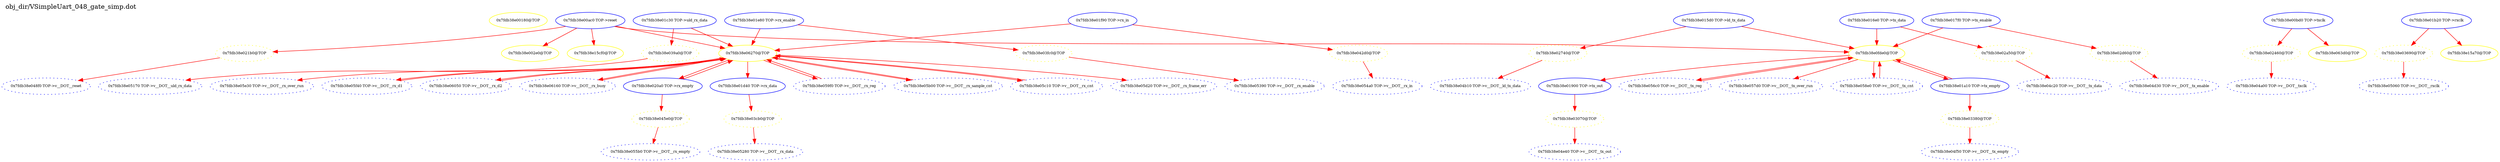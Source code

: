 digraph v3graph {
	graph	[label="obj_dir/VSimpleUart_048_gate_simp.dot",
		 labelloc=t, labeljust=l,
		 //size="7.5,10",
		 rankdir=TB];
	n0	[fontsize=8 label="0x7fdb38e00180@TOP", color=yellow];
	n1	[fontsize=8 label="0x7fdb38e021b0@TOP", color=yellow, style=dotted];
	n2	[fontsize=8 label="0x7fdb38e00ac0 TOP->reset", color=blue];
	n3	[fontsize=8 label="0x7fdb38e048f0 TOP->v__DOT__reset", color=blue, style=dotted];
	n4	[fontsize=8 label="0x7fdb38e02460@TOP", color=yellow, style=dotted];
	n5	[fontsize=8 label="0x7fdb38e00bd0 TOP->txclk", color=blue];
	n6	[fontsize=8 label="0x7fdb38e04a00 TOP->v__DOT__txclk", color=blue, style=dotted];
	n7	[fontsize=8 label="0x7fdb38e02740@TOP", color=yellow, style=dotted];
	n8	[fontsize=8 label="0x7fdb38e015d0 TOP->ld_tx_data", color=blue];
	n9	[fontsize=8 label="0x7fdb38e04b10 TOP->v__DOT__ld_tx_data", color=blue, style=dotted];
	n10	[fontsize=8 label="0x7fdb38e02a50@TOP", color=yellow, style=dotted];
	n11	[fontsize=8 label="0x7fdb38e016e0 TOP->tx_data", color=blue];
	n12	[fontsize=8 label="0x7fdb38e04c20 TOP->v__DOT__tx_data", color=blue, style=dotted];
	n13	[fontsize=8 label="0x7fdb38e02d60@TOP", color=yellow, style=dotted];
	n14	[fontsize=8 label="0x7fdb38e017f0 TOP->tx_enable", color=blue];
	n15	[fontsize=8 label="0x7fdb38e04d30 TOP->v__DOT__tx_enable", color=blue, style=dotted];
	n16	[fontsize=8 label="0x7fdb38e03070@TOP", color=yellow, style=dotted];
	n17	[fontsize=8 label="0x7fdb38e01900 TOP->tx_out", color=blue];
	n18	[fontsize=8 label="0x7fdb38e04e40 TOP->v__DOT__tx_out", color=blue, style=dotted];
	n19	[fontsize=8 label="0x7fdb38e03380@TOP", color=yellow, style=dotted];
	n20	[fontsize=8 label="0x7fdb38e01a10 TOP->tx_empty", color=blue];
	n21	[fontsize=8 label="0x7fdb38e04f50 TOP->v__DOT__tx_empty", color=blue, style=dotted];
	n22	[fontsize=8 label="0x7fdb38e03690@TOP", color=yellow, style=dotted];
	n23	[fontsize=8 label="0x7fdb38e01b20 TOP->rxclk", color=blue];
	n24	[fontsize=8 label="0x7fdb38e05060 TOP->v__DOT__rxclk", color=blue, style=dotted];
	n25	[fontsize=8 label="0x7fdb38e039a0@TOP", color=yellow, style=dotted];
	n26	[fontsize=8 label="0x7fdb38e01c30 TOP->uld_rx_data", color=blue];
	n27	[fontsize=8 label="0x7fdb38e05170 TOP->v__DOT__uld_rx_data", color=blue, style=dotted];
	n28	[fontsize=8 label="0x7fdb38e03cb0@TOP", color=yellow, style=dotted];
	n29	[fontsize=8 label="0x7fdb38e01d40 TOP->rx_data", color=blue];
	n30	[fontsize=8 label="0x7fdb38e05280 TOP->v__DOT__rx_data", color=blue, style=dotted];
	n31	[fontsize=8 label="0x7fdb38e03fc0@TOP", color=yellow, style=dotted];
	n32	[fontsize=8 label="0x7fdb38e01e80 TOP->rx_enable", color=blue];
	n33	[fontsize=8 label="0x7fdb38e05390 TOP->v__DOT__rx_enable", color=blue, style=dotted];
	n34	[fontsize=8 label="0x7fdb38e042d0@TOP", color=yellow, style=dotted];
	n35	[fontsize=8 label="0x7fdb38e01f90 TOP->rx_in", color=blue];
	n36	[fontsize=8 label="0x7fdb38e054a0 TOP->v__DOT__rx_in", color=blue, style=dotted];
	n37	[fontsize=8 label="0x7fdb38e045e0@TOP", color=yellow, style=dotted];
	n38	[fontsize=8 label="0x7fdb38e020a0 TOP->rx_empty", color=blue];
	n39	[fontsize=8 label="0x7fdb38e055b0 TOP->v__DOT__rx_empty", color=blue, style=dotted];
	n40	[fontsize=8 label="0x7fdb38e002e0@TOP", color=yellow];
	n41	[fontsize=8 label="0x7fdb38e15a70@TOP", color=yellow];
	n42	[fontsize=8 label="0x7fdb38e06270@TOP", color=yellow];
	n43	[fontsize=8 label="0x7fdb38e059f0 TOP->v__DOT__rx_reg", color=blue, style=dotted];
	n44	[fontsize=8 label="0x7fdb38e05b00 TOP->v__DOT__rx_sample_cnt", color=blue, style=dotted];
	n45	[fontsize=8 label="0x7fdb38e05c10 TOP->v__DOT__rx_cnt", color=blue, style=dotted];
	n46	[fontsize=8 label="0x7fdb38e05d20 TOP->v__DOT__rx_frame_err", color=blue, style=dotted];
	n47	[fontsize=8 label="0x7fdb38e05e30 TOP->v__DOT__rx_over_run", color=blue, style=dotted];
	n48	[fontsize=8 label="0x7fdb38e05f40 TOP->v__DOT__rx_d1", color=blue, style=dotted];
	n49	[fontsize=8 label="0x7fdb38e06050 TOP->v__DOT__rx_d2", color=blue, style=dotted];
	n50	[fontsize=8 label="0x7fdb38e06160 TOP->v__DOT__rx_busy", color=blue, style=dotted];
	n51	[fontsize=8 label="0x7fdb38e15cf0@TOP", color=yellow];
	n52	[fontsize=8 label="0x7fdb38e063d0@TOP", color=yellow];
	n53	[fontsize=8 label="0x7fdb38e0fde0@TOP", color=yellow];
	n54	[fontsize=8 label="0x7fdb38e056c0 TOP->v__DOT__tx_reg", color=blue, style=dotted];
	n55	[fontsize=8 label="0x7fdb38e057d0 TOP->v__DOT__tx_over_run", color=blue, style=dotted];
	n56	[fontsize=8 label="0x7fdb38e058e0 TOP->v__DOT__tx_cnt", color=blue, style=dotted];
	n1 -> n3 [fontsize=8 label="" weight=1 color=red];
	n2 -> n1 [fontsize=8 label="" weight=1 color=red];
	n2 -> n40 [fontsize=8 label="" weight=1 color=red];
	n2 -> n42 [fontsize=8 label="" weight=1 color=red];
	n2 -> n51 [fontsize=8 label="" weight=1 color=red];
	n2 -> n53 [fontsize=8 label="" weight=1 color=red];
	n4 -> n6 [fontsize=8 label="" weight=1 color=red];
	n5 -> n4 [fontsize=8 label="" weight=1 color=red];
	n5 -> n52 [fontsize=8 label="" weight=1 color=red];
	n7 -> n9 [fontsize=8 label="" weight=1 color=red];
	n8 -> n7 [fontsize=8 label="" weight=1 color=red];
	n8 -> n53 [fontsize=8 label="" weight=1 color=red];
	n10 -> n12 [fontsize=8 label="" weight=1 color=red];
	n11 -> n10 [fontsize=8 label="" weight=1 color=red];
	n11 -> n53 [fontsize=8 label="" weight=1 color=red];
	n13 -> n15 [fontsize=8 label="" weight=1 color=red];
	n14 -> n13 [fontsize=8 label="" weight=1 color=red];
	n14 -> n53 [fontsize=8 label="" weight=2 color=red];
	n16 -> n18 [fontsize=8 label="" weight=1 color=red];
	n17 -> n16 [fontsize=8 label="" weight=1 color=red];
	n19 -> n21 [fontsize=8 label="" weight=1 color=red];
	n20 -> n19 [fontsize=8 label="" weight=1 color=red];
	n20 -> n53 [fontsize=8 label="" weight=2 color=red];
	n22 -> n24 [fontsize=8 label="" weight=1 color=red];
	n23 -> n22 [fontsize=8 label="" weight=1 color=red];
	n23 -> n41 [fontsize=8 label="" weight=1 color=red];
	n25 -> n27 [fontsize=8 label="" weight=1 color=red];
	n26 -> n25 [fontsize=8 label="" weight=1 color=red];
	n26 -> n42 [fontsize=8 label="" weight=1 color=red];
	n28 -> n30 [fontsize=8 label="" weight=1 color=red];
	n29 -> n28 [fontsize=8 label="" weight=1 color=red];
	n31 -> n33 [fontsize=8 label="" weight=1 color=red];
	n32 -> n31 [fontsize=8 label="" weight=1 color=red];
	n32 -> n42 [fontsize=8 label="" weight=2 color=red];
	n34 -> n36 [fontsize=8 label="" weight=1 color=red];
	n35 -> n34 [fontsize=8 label="" weight=1 color=red];
	n35 -> n42 [fontsize=8 label="" weight=1 color=red];
	n37 -> n39 [fontsize=8 label="" weight=1 color=red];
	n38 -> n37 [fontsize=8 label="" weight=1 color=red];
	n38 -> n42 [fontsize=8 label="" weight=1 color=red];
	n42 -> n43 [fontsize=8 label="" weight=2 color=red];
	n42 -> n29 [fontsize=8 label="" weight=2 color=red];
	n42 -> n44 [fontsize=8 label="" weight=3 color=red];
	n42 -> n45 [fontsize=8 label="" weight=3 color=red];
	n42 -> n46 [fontsize=8 label="" weight=3 color=red];
	n42 -> n47 [fontsize=8 label="" weight=2 color=red];
	n42 -> n38 [fontsize=8 label="" weight=3 color=red];
	n42 -> n48 [fontsize=8 label="" weight=2 color=red];
	n42 -> n49 [fontsize=8 label="" weight=2 color=red];
	n42 -> n50 [fontsize=8 label="" weight=5 color=red];
	n43 -> n42 [fontsize=8 label="" weight=1 color=red];
	n44 -> n42 [fontsize=8 label="" weight=2 color=red];
	n45 -> n42 [fontsize=8 label="" weight=6 color=red];
	n48 -> n42 [fontsize=8 label="" weight=1 color=red];
	n49 -> n42 [fontsize=8 label="" weight=4 color=red];
	n50 -> n42 [fontsize=8 label="" weight=2 color=red];
	n53 -> n54 [fontsize=8 label="" weight=2 color=red];
	n53 -> n20 [fontsize=8 label="" weight=3 color=red];
	n53 -> n55 [fontsize=8 label="" weight=2 color=red];
	n53 -> n17 [fontsize=8 label="" weight=4 color=red];
	n53 -> n56 [fontsize=8 label="" weight=4 color=red];
	n54 -> n53 [fontsize=8 label="" weight=1 color=red];
	n56 -> n53 [fontsize=8 label="" weight=6 color=red];
}
